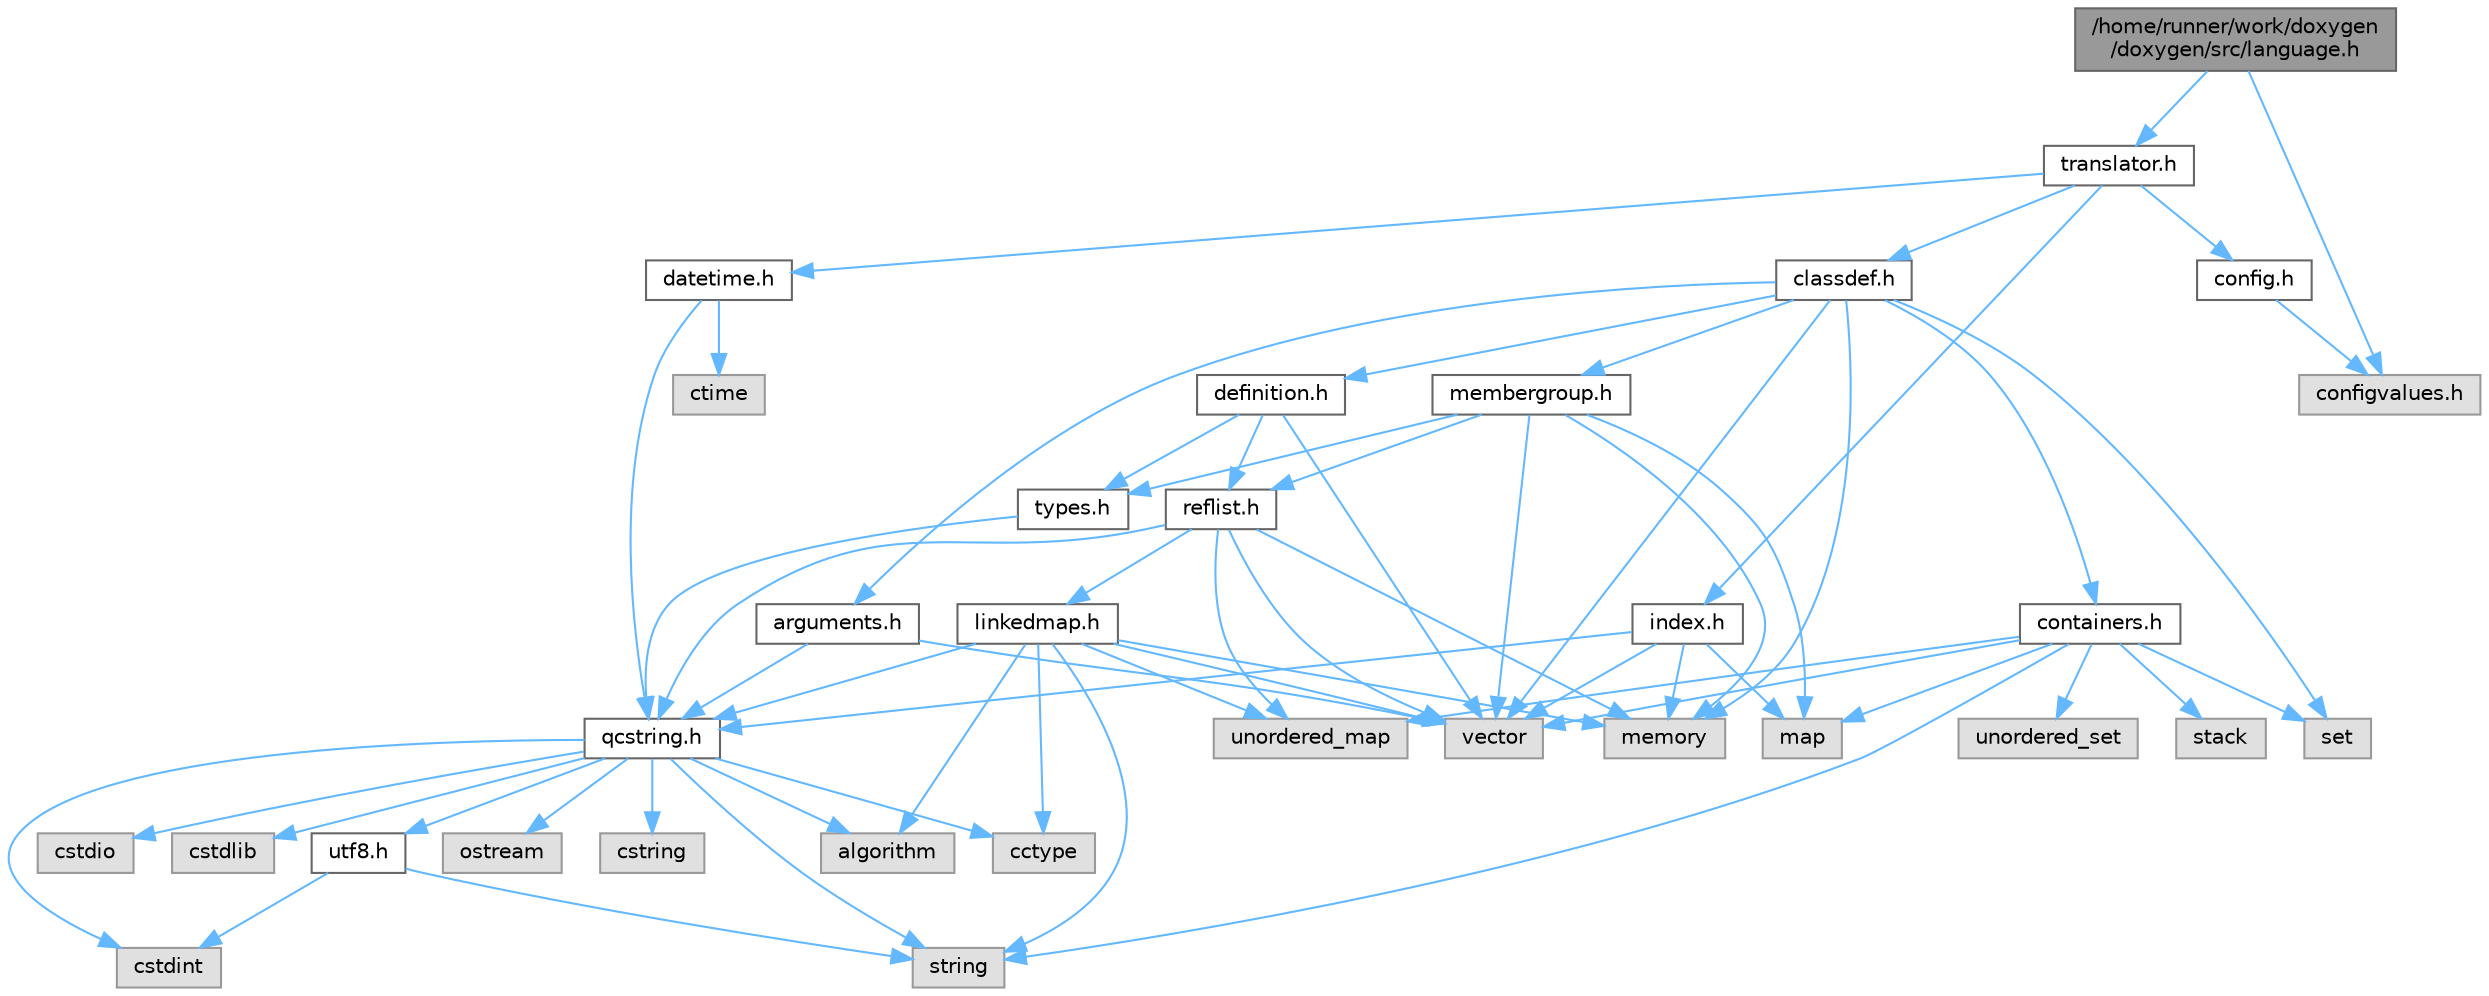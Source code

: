 digraph "/home/runner/work/doxygen/doxygen/src/language.h"
{
 // INTERACTIVE_SVG=YES
 // LATEX_PDF_SIZE
  bgcolor="transparent";
  edge [fontname=Helvetica,fontsize=10,labelfontname=Helvetica,labelfontsize=10];
  node [fontname=Helvetica,fontsize=10,shape=box,height=0.2,width=0.4];
  Node1 [id="Node000001",label="/home/runner/work/doxygen\l/doxygen/src/language.h",height=0.2,width=0.4,color="gray40", fillcolor="grey60", style="filled", fontcolor="black"];
  Node1 -> Node2 [id="edge1_Node000001_Node000002",color="steelblue1",style="solid"];
  Node2 [id="Node000002",label="translator.h",height=0.2,width=0.4,color="grey40", fillcolor="white", style="filled",URL="$d9/df1/translator_8h.html",tooltip=" "];
  Node2 -> Node3 [id="edge2_Node000002_Node000003",color="steelblue1",style="solid"];
  Node3 [id="Node000003",label="classdef.h",height=0.2,width=0.4,color="grey40", fillcolor="white", style="filled",URL="$d1/da6/classdef_8h.html",tooltip=" "];
  Node3 -> Node4 [id="edge3_Node000003_Node000004",color="steelblue1",style="solid"];
  Node4 [id="Node000004",label="memory",height=0.2,width=0.4,color="grey60", fillcolor="#E0E0E0", style="filled"];
  Node3 -> Node5 [id="edge4_Node000003_Node000005",color="steelblue1",style="solid"];
  Node5 [id="Node000005",label="vector",height=0.2,width=0.4,color="grey60", fillcolor="#E0E0E0", style="filled"];
  Node3 -> Node6 [id="edge5_Node000003_Node000006",color="steelblue1",style="solid"];
  Node6 [id="Node000006",label="set",height=0.2,width=0.4,color="grey60", fillcolor="#E0E0E0", style="filled"];
  Node3 -> Node7 [id="edge6_Node000003_Node000007",color="steelblue1",style="solid"];
  Node7 [id="Node000007",label="containers.h",height=0.2,width=0.4,color="grey40", fillcolor="white", style="filled",URL="$d5/d75/containers_8h.html",tooltip=" "];
  Node7 -> Node5 [id="edge7_Node000007_Node000005",color="steelblue1",style="solid"];
  Node7 -> Node8 [id="edge8_Node000007_Node000008",color="steelblue1",style="solid"];
  Node8 [id="Node000008",label="string",height=0.2,width=0.4,color="grey60", fillcolor="#E0E0E0", style="filled"];
  Node7 -> Node6 [id="edge9_Node000007_Node000006",color="steelblue1",style="solid"];
  Node7 -> Node9 [id="edge10_Node000007_Node000009",color="steelblue1",style="solid"];
  Node9 [id="Node000009",label="map",height=0.2,width=0.4,color="grey60", fillcolor="#E0E0E0", style="filled"];
  Node7 -> Node10 [id="edge11_Node000007_Node000010",color="steelblue1",style="solid"];
  Node10 [id="Node000010",label="unordered_set",height=0.2,width=0.4,color="grey60", fillcolor="#E0E0E0", style="filled"];
  Node7 -> Node11 [id="edge12_Node000007_Node000011",color="steelblue1",style="solid"];
  Node11 [id="Node000011",label="unordered_map",height=0.2,width=0.4,color="grey60", fillcolor="#E0E0E0", style="filled"];
  Node7 -> Node12 [id="edge13_Node000007_Node000012",color="steelblue1",style="solid"];
  Node12 [id="Node000012",label="stack",height=0.2,width=0.4,color="grey60", fillcolor="#E0E0E0", style="filled"];
  Node3 -> Node13 [id="edge14_Node000003_Node000013",color="steelblue1",style="solid"];
  Node13 [id="Node000013",label="definition.h",height=0.2,width=0.4,color="grey40", fillcolor="white", style="filled",URL="$df/da1/definition_8h.html",tooltip=" "];
  Node13 -> Node5 [id="edge15_Node000013_Node000005",color="steelblue1",style="solid"];
  Node13 -> Node14 [id="edge16_Node000013_Node000014",color="steelblue1",style="solid"];
  Node14 [id="Node000014",label="types.h",height=0.2,width=0.4,color="grey40", fillcolor="white", style="filled",URL="$d9/d49/types_8h.html",tooltip="This file contains a number of basic enums and types."];
  Node14 -> Node15 [id="edge17_Node000014_Node000015",color="steelblue1",style="solid"];
  Node15 [id="Node000015",label="qcstring.h",height=0.2,width=0.4,color="grey40", fillcolor="white", style="filled",URL="$d7/d5c/qcstring_8h.html",tooltip=" "];
  Node15 -> Node8 [id="edge18_Node000015_Node000008",color="steelblue1",style="solid"];
  Node15 -> Node16 [id="edge19_Node000015_Node000016",color="steelblue1",style="solid"];
  Node16 [id="Node000016",label="algorithm",height=0.2,width=0.4,color="grey60", fillcolor="#E0E0E0", style="filled"];
  Node15 -> Node17 [id="edge20_Node000015_Node000017",color="steelblue1",style="solid"];
  Node17 [id="Node000017",label="cctype",height=0.2,width=0.4,color="grey60", fillcolor="#E0E0E0", style="filled"];
  Node15 -> Node18 [id="edge21_Node000015_Node000018",color="steelblue1",style="solid"];
  Node18 [id="Node000018",label="cstring",height=0.2,width=0.4,color="grey60", fillcolor="#E0E0E0", style="filled"];
  Node15 -> Node19 [id="edge22_Node000015_Node000019",color="steelblue1",style="solid"];
  Node19 [id="Node000019",label="cstdio",height=0.2,width=0.4,color="grey60", fillcolor="#E0E0E0", style="filled"];
  Node15 -> Node20 [id="edge23_Node000015_Node000020",color="steelblue1",style="solid"];
  Node20 [id="Node000020",label="cstdlib",height=0.2,width=0.4,color="grey60", fillcolor="#E0E0E0", style="filled"];
  Node15 -> Node21 [id="edge24_Node000015_Node000021",color="steelblue1",style="solid"];
  Node21 [id="Node000021",label="cstdint",height=0.2,width=0.4,color="grey60", fillcolor="#E0E0E0", style="filled"];
  Node15 -> Node22 [id="edge25_Node000015_Node000022",color="steelblue1",style="solid"];
  Node22 [id="Node000022",label="ostream",height=0.2,width=0.4,color="grey60", fillcolor="#E0E0E0", style="filled"];
  Node15 -> Node23 [id="edge26_Node000015_Node000023",color="steelblue1",style="solid"];
  Node23 [id="Node000023",label="utf8.h",height=0.2,width=0.4,color="grey40", fillcolor="white", style="filled",URL="$db/d7c/utf8_8h.html",tooltip="Various UTF8 related helper functions."];
  Node23 -> Node21 [id="edge27_Node000023_Node000021",color="steelblue1",style="solid"];
  Node23 -> Node8 [id="edge28_Node000023_Node000008",color="steelblue1",style="solid"];
  Node13 -> Node24 [id="edge29_Node000013_Node000024",color="steelblue1",style="solid"];
  Node24 [id="Node000024",label="reflist.h",height=0.2,width=0.4,color="grey40", fillcolor="white", style="filled",URL="$d1/d02/reflist_8h.html",tooltip=" "];
  Node24 -> Node5 [id="edge30_Node000024_Node000005",color="steelblue1",style="solid"];
  Node24 -> Node11 [id="edge31_Node000024_Node000011",color="steelblue1",style="solid"];
  Node24 -> Node4 [id="edge32_Node000024_Node000004",color="steelblue1",style="solid"];
  Node24 -> Node15 [id="edge33_Node000024_Node000015",color="steelblue1",style="solid"];
  Node24 -> Node25 [id="edge34_Node000024_Node000025",color="steelblue1",style="solid"];
  Node25 [id="Node000025",label="linkedmap.h",height=0.2,width=0.4,color="grey40", fillcolor="white", style="filled",URL="$da/de1/linkedmap_8h.html",tooltip=" "];
  Node25 -> Node11 [id="edge35_Node000025_Node000011",color="steelblue1",style="solid"];
  Node25 -> Node5 [id="edge36_Node000025_Node000005",color="steelblue1",style="solid"];
  Node25 -> Node4 [id="edge37_Node000025_Node000004",color="steelblue1",style="solid"];
  Node25 -> Node8 [id="edge38_Node000025_Node000008",color="steelblue1",style="solid"];
  Node25 -> Node16 [id="edge39_Node000025_Node000016",color="steelblue1",style="solid"];
  Node25 -> Node17 [id="edge40_Node000025_Node000017",color="steelblue1",style="solid"];
  Node25 -> Node15 [id="edge41_Node000025_Node000015",color="steelblue1",style="solid"];
  Node3 -> Node26 [id="edge42_Node000003_Node000026",color="steelblue1",style="solid"];
  Node26 [id="Node000026",label="arguments.h",height=0.2,width=0.4,color="grey40", fillcolor="white", style="filled",URL="$df/d9b/arguments_8h.html",tooltip=" "];
  Node26 -> Node5 [id="edge43_Node000026_Node000005",color="steelblue1",style="solid"];
  Node26 -> Node15 [id="edge44_Node000026_Node000015",color="steelblue1",style="solid"];
  Node3 -> Node27 [id="edge45_Node000003_Node000027",color="steelblue1",style="solid"];
  Node27 [id="Node000027",label="membergroup.h",height=0.2,width=0.4,color="grey40", fillcolor="white", style="filled",URL="$d9/d11/membergroup_8h.html",tooltip=" "];
  Node27 -> Node5 [id="edge46_Node000027_Node000005",color="steelblue1",style="solid"];
  Node27 -> Node9 [id="edge47_Node000027_Node000009",color="steelblue1",style="solid"];
  Node27 -> Node4 [id="edge48_Node000027_Node000004",color="steelblue1",style="solid"];
  Node27 -> Node14 [id="edge49_Node000027_Node000014",color="steelblue1",style="solid"];
  Node27 -> Node24 [id="edge50_Node000027_Node000024",color="steelblue1",style="solid"];
  Node2 -> Node28 [id="edge51_Node000002_Node000028",color="steelblue1",style="solid"];
  Node28 [id="Node000028",label="config.h",height=0.2,width=0.4,color="grey40", fillcolor="white", style="filled",URL="$db/d16/config_8h.html",tooltip=" "];
  Node28 -> Node29 [id="edge52_Node000028_Node000029",color="steelblue1",style="solid"];
  Node29 [id="Node000029",label="configvalues.h",height=0.2,width=0.4,color="grey60", fillcolor="#E0E0E0", style="filled"];
  Node2 -> Node30 [id="edge53_Node000002_Node000030",color="steelblue1",style="solid"];
  Node30 [id="Node000030",label="datetime.h",height=0.2,width=0.4,color="grey40", fillcolor="white", style="filled",URL="$de/d1b/datetime_8h.html",tooltip=" "];
  Node30 -> Node31 [id="edge54_Node000030_Node000031",color="steelblue1",style="solid"];
  Node31 [id="Node000031",label="ctime",height=0.2,width=0.4,color="grey60", fillcolor="#E0E0E0", style="filled"];
  Node30 -> Node15 [id="edge55_Node000030_Node000015",color="steelblue1",style="solid"];
  Node2 -> Node32 [id="edge56_Node000002_Node000032",color="steelblue1",style="solid"];
  Node32 [id="Node000032",label="index.h",height=0.2,width=0.4,color="grey40", fillcolor="white", style="filled",URL="$d1/db5/index_8h.html",tooltip=" "];
  Node32 -> Node4 [id="edge57_Node000032_Node000004",color="steelblue1",style="solid"];
  Node32 -> Node5 [id="edge58_Node000032_Node000005",color="steelblue1",style="solid"];
  Node32 -> Node9 [id="edge59_Node000032_Node000009",color="steelblue1",style="solid"];
  Node32 -> Node15 [id="edge60_Node000032_Node000015",color="steelblue1",style="solid"];
  Node1 -> Node29 [id="edge61_Node000001_Node000029",color="steelblue1",style="solid"];
}
